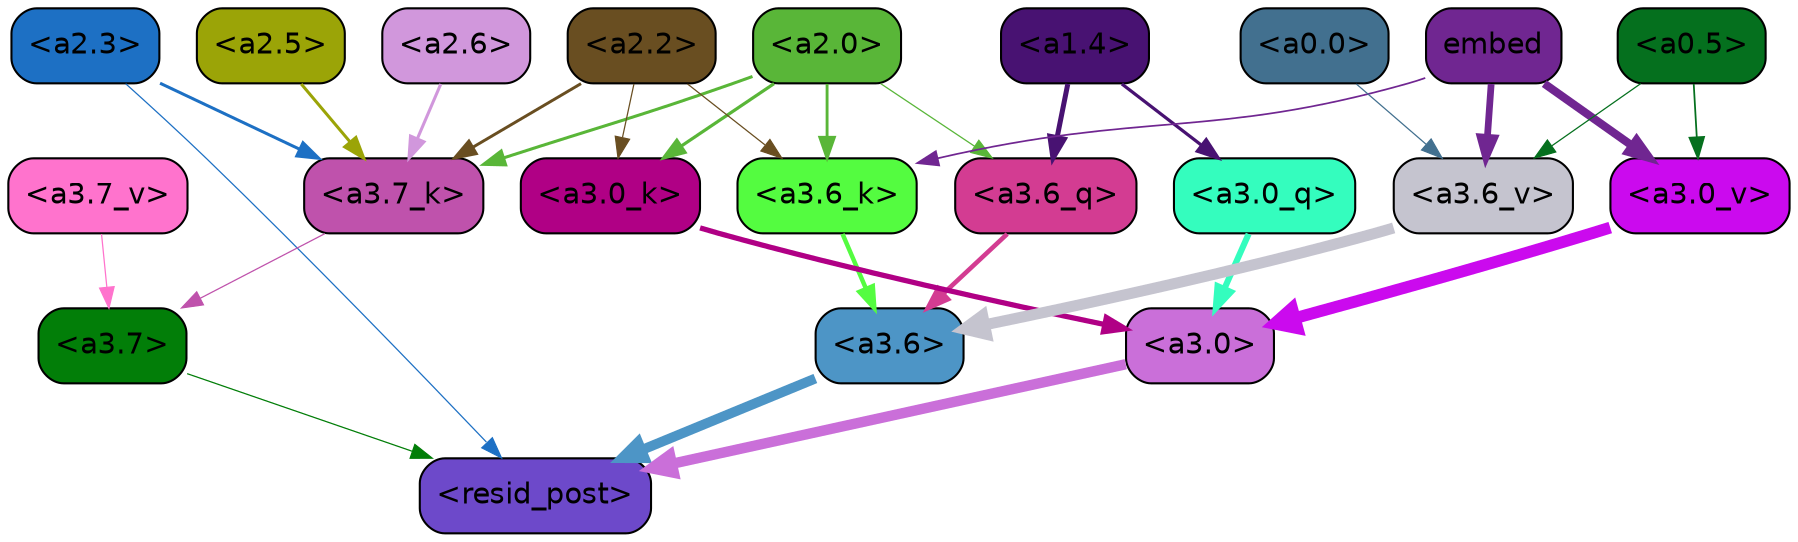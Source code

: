 strict digraph "" {
	graph [bgcolor=transparent,
		layout=dot,
		overlap=false,
		splines=true
	];
	"<a3.7>"	[color=black,
		fillcolor="#027e08",
		fontname=Helvetica,
		shape=box,
		style="filled, rounded"];
	"<resid_post>"	[color=black,
		fillcolor="#6d49ca",
		fontname=Helvetica,
		shape=box,
		style="filled, rounded"];
	"<a3.7>" -> "<resid_post>"	[color="#027e08",
		penwidth=0.6];
	"<a3.6>"	[color=black,
		fillcolor="#4d95c6",
		fontname=Helvetica,
		shape=box,
		style="filled, rounded"];
	"<a3.6>" -> "<resid_post>"	[color="#4d95c6",
		penwidth=4.749041676521301];
	"<a3.0>"	[color=black,
		fillcolor="#ca6fd9",
		fontname=Helvetica,
		shape=box,
		style="filled, rounded"];
	"<a3.0>" -> "<resid_post>"	[color="#ca6fd9",
		penwidth=5.004215121269226];
	"<a2.3>"	[color=black,
		fillcolor="#1d70c4",
		fontname=Helvetica,
		shape=box,
		style="filled, rounded"];
	"<a2.3>" -> "<resid_post>"	[color="#1d70c4",
		penwidth=0.6];
	"<a3.7_k>"	[color=black,
		fillcolor="#bf52ac",
		fontname=Helvetica,
		shape=box,
		style="filled, rounded"];
	"<a2.3>" -> "<a3.7_k>"	[color="#1d70c4",
		penwidth=1.4559586644172668];
	"<a3.6_q>"	[color=black,
		fillcolor="#d33c92",
		fontname=Helvetica,
		shape=box,
		style="filled, rounded"];
	"<a3.6_q>" -> "<a3.6>"	[color="#d33c92",
		penwidth=2.199681341648102];
	"<a3.0_q>"	[color=black,
		fillcolor="#34fdbe",
		fontname=Helvetica,
		shape=box,
		style="filled, rounded"];
	"<a3.0_q>" -> "<a3.0>"	[color="#34fdbe",
		penwidth=2.9459195733070374];
	"<a3.7_k>" -> "<a3.7>"	[color="#bf52ac",
		penwidth=0.6];
	"<a3.6_k>"	[color=black,
		fillcolor="#54fc40",
		fontname=Helvetica,
		shape=box,
		style="filled, rounded"];
	"<a3.6_k>" -> "<a3.6>"	[color="#54fc40",
		penwidth=2.13908451795578];
	"<a3.0_k>"	[color=black,
		fillcolor="#b00085",
		fontname=Helvetica,
		shape=box,
		style="filled, rounded"];
	"<a3.0_k>" -> "<a3.0>"	[color="#b00085",
		penwidth=2.520303964614868];
	"<a3.7_v>"	[color=black,
		fillcolor="#ff73cd",
		fontname=Helvetica,
		shape=box,
		style="filled, rounded"];
	"<a3.7_v>" -> "<a3.7>"	[color="#ff73cd",
		penwidth=0.6];
	"<a3.6_v>"	[color=black,
		fillcolor="#c5c4cf",
		fontname=Helvetica,
		shape=box,
		style="filled, rounded"];
	"<a3.6_v>" -> "<a3.6>"	[color="#c5c4cf",
		penwidth=5.297133803367615];
	"<a3.0_v>"	[color=black,
		fillcolor="#cb0aee",
		fontname=Helvetica,
		shape=box,
		style="filled, rounded"];
	"<a3.0_v>" -> "<a3.0>"	[color="#cb0aee",
		penwidth=5.680712580680847];
	"<a2.0>"	[color=black,
		fillcolor="#59b638",
		fontname=Helvetica,
		shape=box,
		style="filled, rounded"];
	"<a2.0>" -> "<a3.6_q>"	[color="#59b638",
		penwidth=0.6];
	"<a2.0>" -> "<a3.7_k>"	[color="#59b638",
		penwidth=1.4582423567771912];
	"<a2.0>" -> "<a3.6_k>"	[color="#59b638",
		penwidth=1.3792681694030762];
	"<a2.0>" -> "<a3.0_k>"	[color="#59b638",
		penwidth=1.5433646440505981];
	"<a1.4>"	[color=black,
		fillcolor="#481272",
		fontname=Helvetica,
		shape=box,
		style="filled, rounded"];
	"<a1.4>" -> "<a3.6_q>"	[color="#481272",
		penwidth=2.407962203025818];
	"<a1.4>" -> "<a3.0_q>"	[color="#481272",
		penwidth=1.5490156412124634];
	"<a2.6>"	[color=black,
		fillcolor="#d197dc",
		fontname=Helvetica,
		shape=box,
		style="filled, rounded"];
	"<a2.6>" -> "<a3.7_k>"	[color="#d197dc",
		penwidth=1.468173325061798];
	"<a2.5>"	[color=black,
		fillcolor="#9ba407",
		fontname=Helvetica,
		shape=box,
		style="filled, rounded"];
	"<a2.5>" -> "<a3.7_k>"	[color="#9ba407",
		penwidth=1.457568109035492];
	"<a2.2>"	[color=black,
		fillcolor="#694e21",
		fontname=Helvetica,
		shape=box,
		style="filled, rounded"];
	"<a2.2>" -> "<a3.7_k>"	[color="#694e21",
		penwidth=1.4199435114860535];
	"<a2.2>" -> "<a3.6_k>"	[color="#694e21",
		penwidth=0.6];
	"<a2.2>" -> "<a3.0_k>"	[color="#694e21",
		penwidth=0.6];
	embed	[color=black,
		fillcolor="#702691",
		fontname=Helvetica,
		shape=box,
		style="filled, rounded"];
	embed -> "<a3.6_k>"	[color="#702691",
		penwidth=0.8273519277572632];
	embed -> "<a3.6_v>"	[color="#702691",
		penwidth=3.2414157912135124];
	embed -> "<a3.0_v>"	[color="#702691",
		penwidth=3.929257571697235];
	"<a0.5>"	[color=black,
		fillcolor="#05701e",
		fontname=Helvetica,
		shape=box,
		style="filled, rounded"];
	"<a0.5>" -> "<a3.6_v>"	[color="#05701e",
		penwidth=0.6];
	"<a0.5>" -> "<a3.0_v>"	[color="#05701e",
		penwidth=0.8535017371177673];
	"<a0.0>"	[color=black,
		fillcolor="#42708f",
		fontname=Helvetica,
		shape=box,
		style="filled, rounded"];
	"<a0.0>" -> "<a3.6_v>"	[color="#42708f",
		penwidth=0.6];
}
